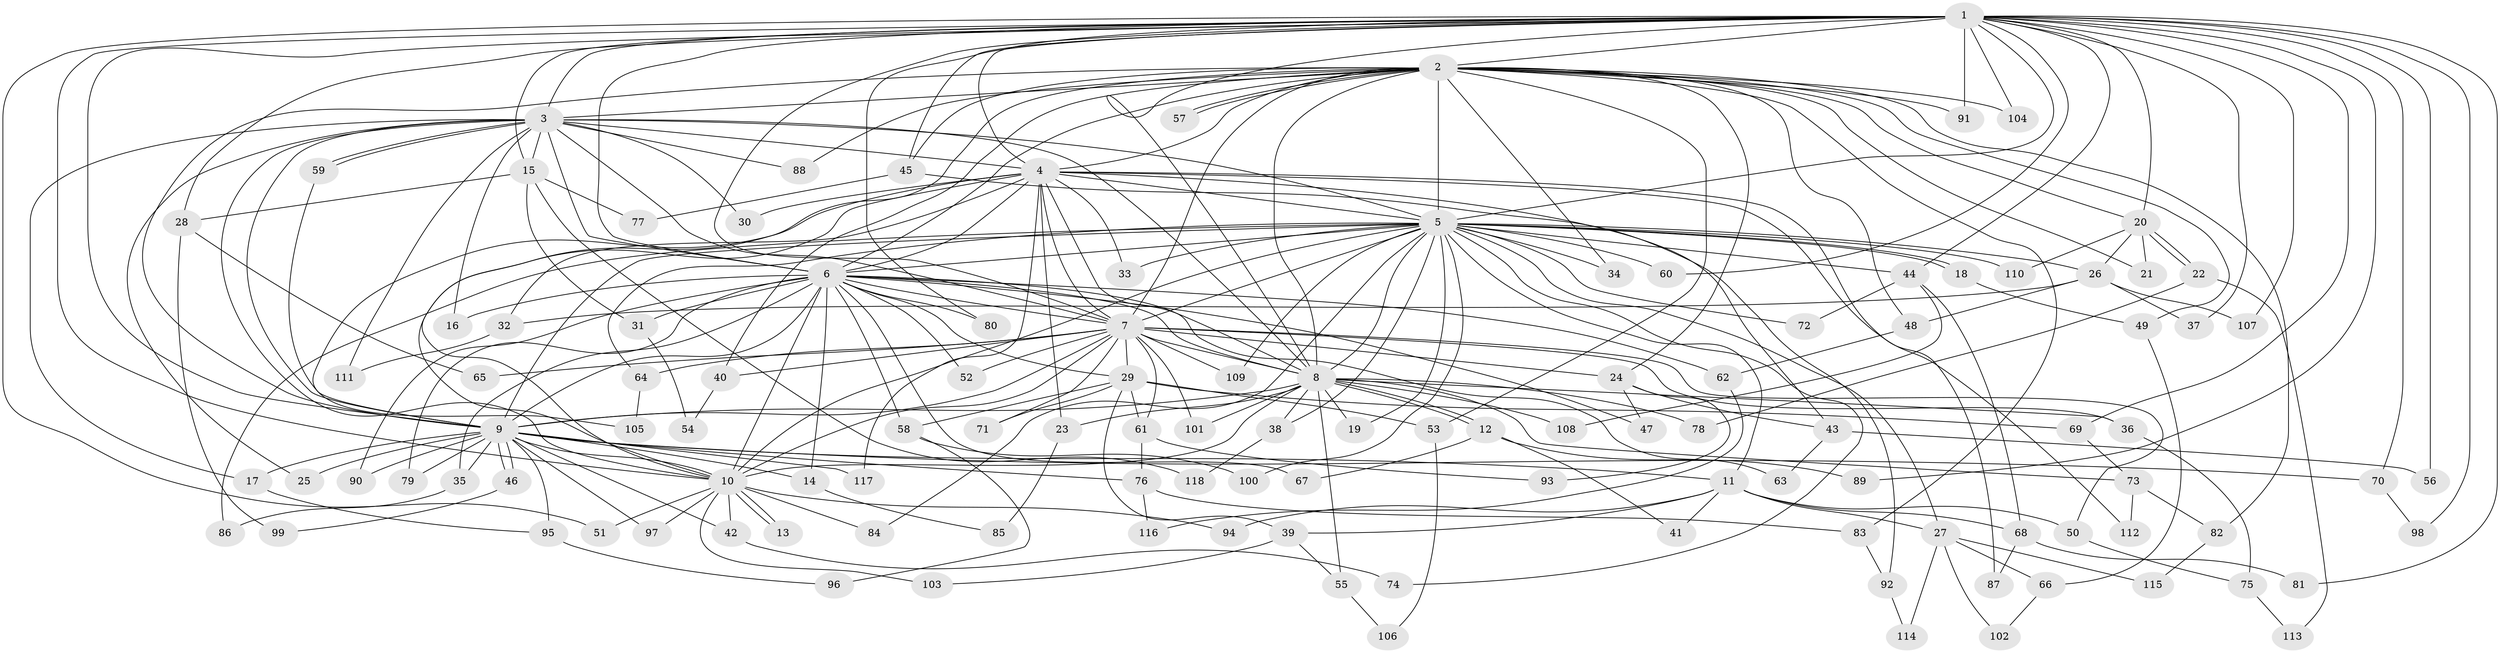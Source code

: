 // Generated by graph-tools (version 1.1) at 2025/14/03/09/25 04:14:01]
// undirected, 118 vertices, 261 edges
graph export_dot {
graph [start="1"]
  node [color=gray90,style=filled];
  1;
  2;
  3;
  4;
  5;
  6;
  7;
  8;
  9;
  10;
  11;
  12;
  13;
  14;
  15;
  16;
  17;
  18;
  19;
  20;
  21;
  22;
  23;
  24;
  25;
  26;
  27;
  28;
  29;
  30;
  31;
  32;
  33;
  34;
  35;
  36;
  37;
  38;
  39;
  40;
  41;
  42;
  43;
  44;
  45;
  46;
  47;
  48;
  49;
  50;
  51;
  52;
  53;
  54;
  55;
  56;
  57;
  58;
  59;
  60;
  61;
  62;
  63;
  64;
  65;
  66;
  67;
  68;
  69;
  70;
  71;
  72;
  73;
  74;
  75;
  76;
  77;
  78;
  79;
  80;
  81;
  82;
  83;
  84;
  85;
  86;
  87;
  88;
  89;
  90;
  91;
  92;
  93;
  94;
  95;
  96;
  97;
  98;
  99;
  100;
  101;
  102;
  103;
  104;
  105;
  106;
  107;
  108;
  109;
  110;
  111;
  112;
  113;
  114;
  115;
  116;
  117;
  118;
  1 -- 2;
  1 -- 3;
  1 -- 4;
  1 -- 5;
  1 -- 6;
  1 -- 7;
  1 -- 8;
  1 -- 9;
  1 -- 10;
  1 -- 15;
  1 -- 20;
  1 -- 28;
  1 -- 37;
  1 -- 44;
  1 -- 45;
  1 -- 51;
  1 -- 56;
  1 -- 60;
  1 -- 69;
  1 -- 70;
  1 -- 80;
  1 -- 81;
  1 -- 89;
  1 -- 91;
  1 -- 98;
  1 -- 104;
  1 -- 107;
  2 -- 3;
  2 -- 4;
  2 -- 5;
  2 -- 6;
  2 -- 7;
  2 -- 8;
  2 -- 9;
  2 -- 10;
  2 -- 20;
  2 -- 21;
  2 -- 24;
  2 -- 34;
  2 -- 40;
  2 -- 45;
  2 -- 48;
  2 -- 49;
  2 -- 53;
  2 -- 57;
  2 -- 57;
  2 -- 82;
  2 -- 83;
  2 -- 88;
  2 -- 91;
  2 -- 104;
  3 -- 4;
  3 -- 5;
  3 -- 6;
  3 -- 7;
  3 -- 8;
  3 -- 9;
  3 -- 10;
  3 -- 15;
  3 -- 16;
  3 -- 17;
  3 -- 25;
  3 -- 30;
  3 -- 59;
  3 -- 59;
  3 -- 88;
  3 -- 111;
  4 -- 5;
  4 -- 6;
  4 -- 7;
  4 -- 8;
  4 -- 9;
  4 -- 10;
  4 -- 23;
  4 -- 30;
  4 -- 32;
  4 -- 33;
  4 -- 43;
  4 -- 87;
  4 -- 112;
  4 -- 117;
  5 -- 6;
  5 -- 7;
  5 -- 8;
  5 -- 9;
  5 -- 10;
  5 -- 11;
  5 -- 18;
  5 -- 18;
  5 -- 19;
  5 -- 26;
  5 -- 27;
  5 -- 33;
  5 -- 34;
  5 -- 38;
  5 -- 44;
  5 -- 60;
  5 -- 64;
  5 -- 72;
  5 -- 74;
  5 -- 84;
  5 -- 86;
  5 -- 100;
  5 -- 109;
  5 -- 110;
  6 -- 7;
  6 -- 8;
  6 -- 9;
  6 -- 10;
  6 -- 14;
  6 -- 16;
  6 -- 29;
  6 -- 31;
  6 -- 35;
  6 -- 47;
  6 -- 52;
  6 -- 58;
  6 -- 62;
  6 -- 63;
  6 -- 67;
  6 -- 79;
  6 -- 80;
  6 -- 90;
  7 -- 8;
  7 -- 9;
  7 -- 10;
  7 -- 24;
  7 -- 29;
  7 -- 36;
  7 -- 40;
  7 -- 50;
  7 -- 52;
  7 -- 61;
  7 -- 64;
  7 -- 65;
  7 -- 71;
  7 -- 101;
  7 -- 109;
  8 -- 9;
  8 -- 10;
  8 -- 12;
  8 -- 12;
  8 -- 19;
  8 -- 23;
  8 -- 36;
  8 -- 38;
  8 -- 55;
  8 -- 73;
  8 -- 78;
  8 -- 101;
  8 -- 108;
  9 -- 10;
  9 -- 11;
  9 -- 14;
  9 -- 17;
  9 -- 25;
  9 -- 35;
  9 -- 42;
  9 -- 46;
  9 -- 46;
  9 -- 70;
  9 -- 76;
  9 -- 79;
  9 -- 90;
  9 -- 95;
  9 -- 97;
  9 -- 117;
  10 -- 13;
  10 -- 13;
  10 -- 42;
  10 -- 51;
  10 -- 84;
  10 -- 94;
  10 -- 97;
  10 -- 103;
  11 -- 27;
  11 -- 39;
  11 -- 41;
  11 -- 50;
  11 -- 68;
  11 -- 94;
  12 -- 41;
  12 -- 67;
  12 -- 89;
  14 -- 85;
  15 -- 28;
  15 -- 31;
  15 -- 77;
  15 -- 118;
  17 -- 95;
  18 -- 49;
  20 -- 21;
  20 -- 22;
  20 -- 22;
  20 -- 26;
  20 -- 110;
  22 -- 78;
  22 -- 113;
  23 -- 85;
  24 -- 43;
  24 -- 47;
  24 -- 93;
  26 -- 32;
  26 -- 37;
  26 -- 48;
  26 -- 107;
  27 -- 66;
  27 -- 102;
  27 -- 114;
  27 -- 115;
  28 -- 65;
  28 -- 99;
  29 -- 39;
  29 -- 53;
  29 -- 58;
  29 -- 61;
  29 -- 69;
  29 -- 71;
  31 -- 54;
  32 -- 111;
  35 -- 86;
  36 -- 75;
  38 -- 118;
  39 -- 55;
  39 -- 103;
  40 -- 54;
  42 -- 74;
  43 -- 56;
  43 -- 63;
  44 -- 68;
  44 -- 72;
  44 -- 108;
  45 -- 77;
  45 -- 92;
  46 -- 99;
  48 -- 62;
  49 -- 66;
  50 -- 75;
  53 -- 106;
  55 -- 106;
  58 -- 96;
  58 -- 100;
  59 -- 105;
  61 -- 76;
  61 -- 93;
  62 -- 116;
  64 -- 105;
  66 -- 102;
  68 -- 81;
  68 -- 87;
  69 -- 73;
  70 -- 98;
  73 -- 82;
  73 -- 112;
  75 -- 113;
  76 -- 83;
  76 -- 116;
  82 -- 115;
  83 -- 92;
  92 -- 114;
  95 -- 96;
}
